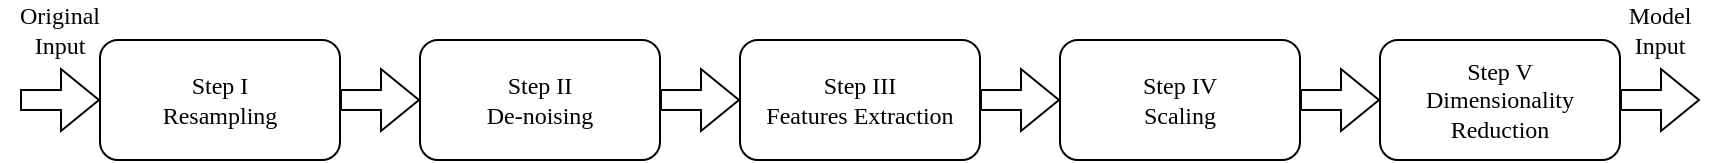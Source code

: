 <mxfile version="23.1.5" type="device">
  <diagram name="Page-1" id="-OwjdKqF-FekurIihAoF">
    <mxGraphModel dx="1995" dy="615" grid="1" gridSize="10" guides="1" tooltips="1" connect="1" arrows="1" fold="1" page="0" pageScale="1" pageWidth="827" pageHeight="1169" math="0" shadow="0">
      <root>
        <mxCell id="0" />
        <mxCell id="1" parent="0" />
        <mxCell id="9am7sVVhNHaYOIxNkNIX-2" value="Step II&lt;br&gt;De-noising" style="rounded=1;whiteSpace=wrap;html=1;fontFamily=Times New Roman;" vertex="1" parent="1">
          <mxGeometry x="-200" y="220" width="120" height="60" as="geometry" />
        </mxCell>
        <mxCell id="9am7sVVhNHaYOIxNkNIX-3" value="Step III&lt;br&gt;Features Extraction" style="rounded=1;whiteSpace=wrap;html=1;fontFamily=Times New Roman;" vertex="1" parent="1">
          <mxGeometry x="-40" y="220" width="120" height="60" as="geometry" />
        </mxCell>
        <mxCell id="9am7sVVhNHaYOIxNkNIX-4" value="Step IV&lt;br&gt;Scaling" style="rounded=1;whiteSpace=wrap;html=1;fontFamily=Times New Roman;" vertex="1" parent="1">
          <mxGeometry x="120" y="220" width="120" height="60" as="geometry" />
        </mxCell>
        <mxCell id="9am7sVVhNHaYOIxNkNIX-5" value="Step V&lt;br&gt;Dimensionality Reduction" style="rounded=1;whiteSpace=wrap;html=1;fontFamily=Times New Roman;" vertex="1" parent="1">
          <mxGeometry x="280" y="220" width="120" height="60" as="geometry" />
        </mxCell>
        <mxCell id="9am7sVVhNHaYOIxNkNIX-6" value="" style="shape=flexArrow;endArrow=classic;html=1;rounded=0;entryX=0;entryY=0.5;entryDx=0;entryDy=0;fontFamily=Times New Roman;" edge="1" parent="1" target="9am7sVVhNHaYOIxNkNIX-2">
          <mxGeometry width="50" height="50" relative="1" as="geometry">
            <mxPoint x="-240" y="250" as="sourcePoint" />
            <mxPoint x="-230" y="240" as="targetPoint" />
          </mxGeometry>
        </mxCell>
        <mxCell id="9am7sVVhNHaYOIxNkNIX-8" value="" style="shape=flexArrow;endArrow=classic;html=1;rounded=0;entryX=0;entryY=0.5;entryDx=0;entryDy=0;fontFamily=Times New Roman;" edge="1" parent="1">
          <mxGeometry width="50" height="50" relative="1" as="geometry">
            <mxPoint x="-80" y="250" as="sourcePoint" />
            <mxPoint x="-40" y="250" as="targetPoint" />
          </mxGeometry>
        </mxCell>
        <mxCell id="9am7sVVhNHaYOIxNkNIX-9" value="" style="shape=flexArrow;endArrow=classic;html=1;rounded=0;entryX=0;entryY=0.5;entryDx=0;entryDy=0;fontFamily=Times New Roman;" edge="1" parent="1">
          <mxGeometry width="50" height="50" relative="1" as="geometry">
            <mxPoint x="80" y="250" as="sourcePoint" />
            <mxPoint x="120" y="250" as="targetPoint" />
          </mxGeometry>
        </mxCell>
        <mxCell id="9am7sVVhNHaYOIxNkNIX-10" value="" style="shape=flexArrow;endArrow=classic;html=1;rounded=0;entryX=0;entryY=0.5;entryDx=0;entryDy=0;fontFamily=Times New Roman;" edge="1" parent="1">
          <mxGeometry width="50" height="50" relative="1" as="geometry">
            <mxPoint x="240" y="250" as="sourcePoint" />
            <mxPoint x="280" y="250" as="targetPoint" />
          </mxGeometry>
        </mxCell>
        <mxCell id="9am7sVVhNHaYOIxNkNIX-11" value="" style="shape=flexArrow;endArrow=classic;html=1;rounded=0;entryX=0;entryY=0.5;entryDx=0;entryDy=0;fontFamily=Times New Roman;" edge="1" parent="1">
          <mxGeometry width="50" height="50" relative="1" as="geometry">
            <mxPoint x="400" y="250" as="sourcePoint" />
            <mxPoint x="440" y="250" as="targetPoint" />
          </mxGeometry>
        </mxCell>
        <mxCell id="9am7sVVhNHaYOIxNkNIX-12" value="Model&lt;br&gt;Input" style="text;html=1;align=center;verticalAlign=middle;whiteSpace=wrap;rounded=0;fontFamily=Times New Roman;" vertex="1" parent="1">
          <mxGeometry x="390" y="200" width="60" height="30" as="geometry" />
        </mxCell>
        <mxCell id="9am7sVVhNHaYOIxNkNIX-13" value="Step I&lt;br&gt;Resampling" style="rounded=1;whiteSpace=wrap;html=1;fontFamily=Times New Roman;" vertex="1" parent="1">
          <mxGeometry x="-360" y="220" width="120" height="60" as="geometry" />
        </mxCell>
        <mxCell id="9am7sVVhNHaYOIxNkNIX-14" value="" style="shape=flexArrow;endArrow=classic;html=1;rounded=0;entryX=0;entryY=0.5;entryDx=0;entryDy=0;fontFamily=Times New Roman;" edge="1" target="9am7sVVhNHaYOIxNkNIX-13" parent="1">
          <mxGeometry width="50" height="50" relative="1" as="geometry">
            <mxPoint x="-400" y="250" as="sourcePoint" />
            <mxPoint x="-390" y="240" as="targetPoint" />
          </mxGeometry>
        </mxCell>
        <mxCell id="9am7sVVhNHaYOIxNkNIX-15" value="Original&lt;br&gt;Input" style="text;html=1;align=center;verticalAlign=middle;whiteSpace=wrap;rounded=0;fontFamily=Times New Roman;" vertex="1" parent="1">
          <mxGeometry x="-410" y="200" width="60" height="30" as="geometry" />
        </mxCell>
      </root>
    </mxGraphModel>
  </diagram>
</mxfile>
